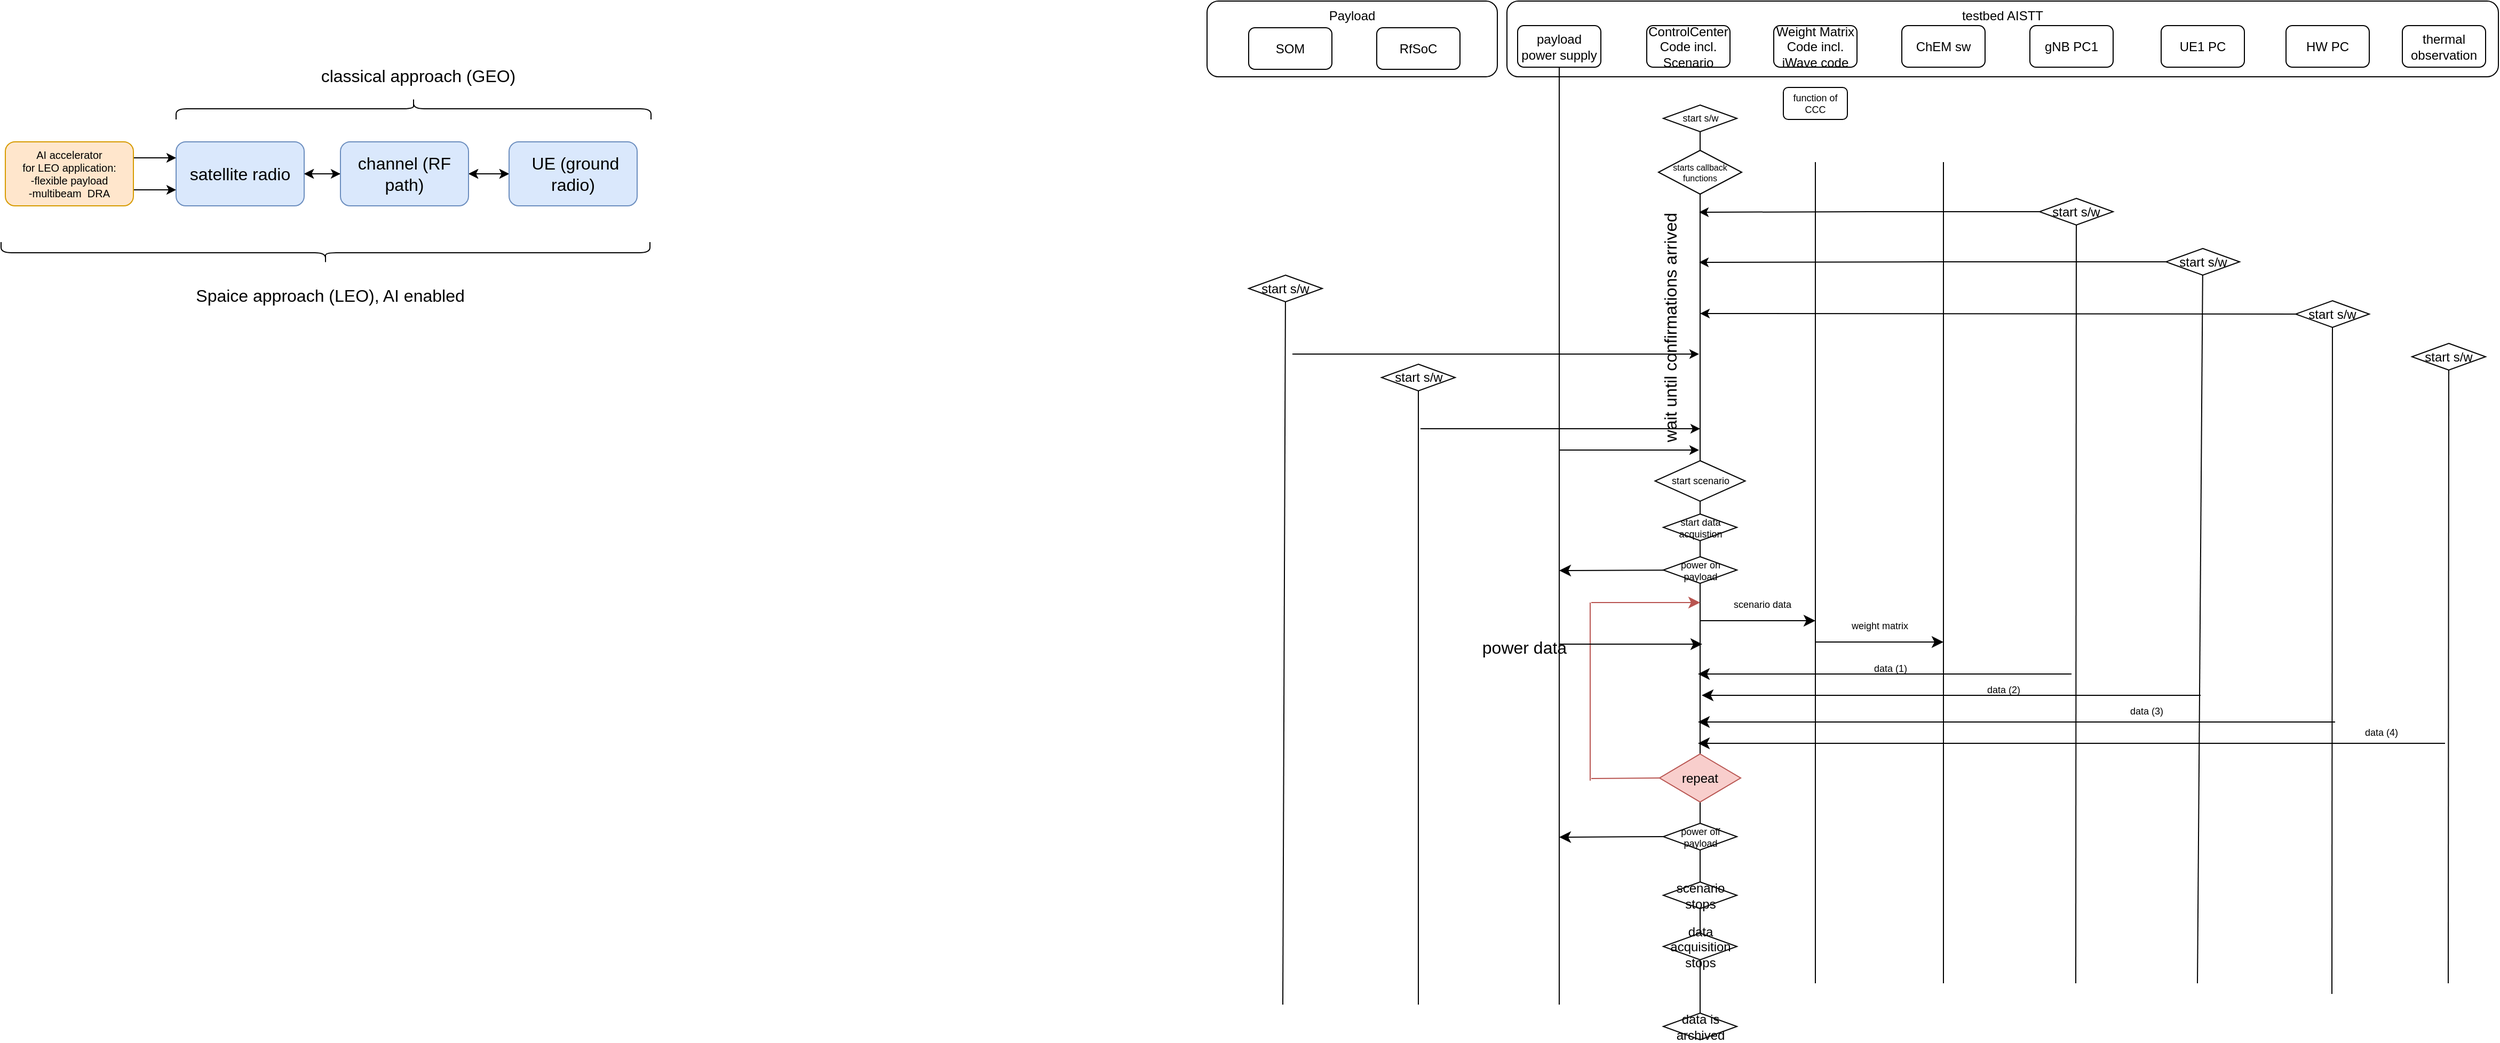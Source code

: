 <mxfile version="24.0.2" type="github">
  <diagram name="Page-1" id="akqyKi0w9UuJNH26rZH2">
    <mxGraphModel dx="1495" dy="1071" grid="0" gridSize="10" guides="1" tooltips="1" connect="1" arrows="1" fold="1" page="0" pageScale="1" pageWidth="850" pageHeight="1100" math="0" shadow="0">
      <root>
        <mxCell id="0" />
        <mxCell id="1" parent="0" />
        <mxCell id="XN0WKmRxlIbtqyMM3pOz-43" value="testbed AISTT" style="rounded=1;whiteSpace=wrap;html=1;verticalAlign=top;" vertex="1" parent="1">
          <mxGeometry x="1481" y="109" width="929" height="71" as="geometry" />
        </mxCell>
        <mxCell id="XN0WKmRxlIbtqyMM3pOz-33" value="Payload" style="rounded=1;whiteSpace=wrap;html=1;verticalAlign=top;" vertex="1" parent="1">
          <mxGeometry x="1200" y="109" width="272" height="71" as="geometry" />
        </mxCell>
        <mxCell id="f_jKXFgEopd7oYcj2sJP-1" style="edgeStyle=orthogonalEdgeStyle;rounded=0;orthogonalLoop=1;jettySize=auto;html=1;exitX=1;exitY=0.5;exitDx=0;exitDy=0;startArrow=classic;startFill=0;" parent="1" source="rtLIbUINDSShz8pWYrtB-1" target="rtLIbUINDSShz8pWYrtB-2" edge="1">
          <mxGeometry relative="1" as="geometry" />
        </mxCell>
        <mxCell id="rtLIbUINDSShz8pWYrtB-1" value="satellite radio" style="rounded=1;whiteSpace=wrap;html=1;fontSize=16;fillColor=#dae8fc;strokeColor=#6c8ebf;" parent="1" vertex="1">
          <mxGeometry x="234" y="241" width="120" height="60" as="geometry" />
        </mxCell>
        <mxCell id="f_jKXFgEopd7oYcj2sJP-2" value="" style="edgeStyle=orthogonalEdgeStyle;rounded=0;orthogonalLoop=1;jettySize=auto;html=1;" parent="1" source="rtLIbUINDSShz8pWYrtB-2" target="rtLIbUINDSShz8pWYrtB-1" edge="1">
          <mxGeometry relative="1" as="geometry" />
        </mxCell>
        <mxCell id="f_jKXFgEopd7oYcj2sJP-3" style="edgeStyle=orthogonalEdgeStyle;rounded=0;orthogonalLoop=1;jettySize=auto;html=1;exitX=1;exitY=0.5;exitDx=0;exitDy=0;entryX=0;entryY=0.5;entryDx=0;entryDy=0;startArrow=classic;startFill=0;" parent="1" source="rtLIbUINDSShz8pWYrtB-2" target="rtLIbUINDSShz8pWYrtB-3" edge="1">
          <mxGeometry relative="1" as="geometry" />
        </mxCell>
        <mxCell id="f_jKXFgEopd7oYcj2sJP-4" value="" style="edgeStyle=orthogonalEdgeStyle;rounded=0;orthogonalLoop=1;jettySize=auto;html=1;startArrow=classic;startFill=1;" parent="1" source="rtLIbUINDSShz8pWYrtB-2" target="rtLIbUINDSShz8pWYrtB-3" edge="1">
          <mxGeometry relative="1" as="geometry" />
        </mxCell>
        <mxCell id="rtLIbUINDSShz8pWYrtB-2" value="channel (RF path)" style="rounded=1;whiteSpace=wrap;html=1;fontSize=16;fillColor=#dae8fc;strokeColor=#6c8ebf;" parent="1" vertex="1">
          <mxGeometry x="388" y="241" width="120" height="60" as="geometry" />
        </mxCell>
        <mxCell id="rtLIbUINDSShz8pWYrtB-3" value="&amp;nbsp;UE (ground radio)" style="rounded=1;whiteSpace=wrap;html=1;fontSize=16;fillColor=#dae8fc;strokeColor=#6c8ebf;" parent="1" vertex="1">
          <mxGeometry x="546" y="241" width="120" height="60" as="geometry" />
        </mxCell>
        <mxCell id="f_jKXFgEopd7oYcj2sJP-5" style="edgeStyle=orthogonalEdgeStyle;rounded=0;orthogonalLoop=1;jettySize=auto;html=1;exitX=1;exitY=0.25;exitDx=0;exitDy=0;entryX=0;entryY=0.25;entryDx=0;entryDy=0;" parent="1" source="rtLIbUINDSShz8pWYrtB-4" target="rtLIbUINDSShz8pWYrtB-1" edge="1">
          <mxGeometry relative="1" as="geometry" />
        </mxCell>
        <mxCell id="f_jKXFgEopd7oYcj2sJP-6" style="edgeStyle=orthogonalEdgeStyle;rounded=0;orthogonalLoop=1;jettySize=auto;html=1;exitX=1;exitY=0.75;exitDx=0;exitDy=0;entryX=0;entryY=0.75;entryDx=0;entryDy=0;" parent="1" source="rtLIbUINDSShz8pWYrtB-4" target="rtLIbUINDSShz8pWYrtB-1" edge="1">
          <mxGeometry relative="1" as="geometry" />
        </mxCell>
        <mxCell id="rtLIbUINDSShz8pWYrtB-4" value="&lt;font style=&quot;font-size: 10px;&quot;&gt;AI accelerator&lt;br style=&quot;font-size: 10px;&quot;&gt;for LEO&lt;font style=&quot;font-size: 10px;&quot;&gt; application:&lt;/font&gt;&lt;/font&gt;&lt;font style=&quot;font-size: 10px;&quot;&gt;&lt;br style=&quot;font-size: 10px;&quot;&gt;-flexible payload&lt;/font&gt;&lt;div style=&quot;font-size: 10px;&quot;&gt;&lt;font style=&quot;font-size: 10px;&quot;&gt;-multibeam&amp;nbsp; DRA&lt;br style=&quot;font-size: 10px;&quot;&gt;&lt;/font&gt;&lt;/div&gt;" style="rounded=1;whiteSpace=wrap;html=1;fontSize=10;spacing=0;fillColor=#ffe6cc;strokeColor=#d79b00;" parent="1" vertex="1">
          <mxGeometry x="74" y="241" width="120" height="60" as="geometry" />
        </mxCell>
        <mxCell id="f_jKXFgEopd7oYcj2sJP-8" value="" style="shape=curlyBracket;whiteSpace=wrap;html=1;rounded=1;labelPosition=left;verticalLabelPosition=middle;align=right;verticalAlign=middle;rotation=90;" parent="1" vertex="1">
          <mxGeometry x="446.5" y="-12.5" width="20" height="445" as="geometry" />
        </mxCell>
        <mxCell id="f_jKXFgEopd7oYcj2sJP-9" value="" style="shape=curlyBracket;whiteSpace=wrap;html=1;rounded=1;labelPosition=left;verticalLabelPosition=middle;align=right;verticalAlign=middle;rotation=-90;" parent="1" vertex="1">
          <mxGeometry x="364" y="41" width="20" height="608" as="geometry" />
        </mxCell>
        <mxCell id="f_jKXFgEopd7oYcj2sJP-10" value="classical approach (GEO)" style="text;html=1;strokeColor=none;fillColor=none;align=center;verticalAlign=middle;whiteSpace=wrap;rounded=0;fontSize=16;" parent="1" vertex="1">
          <mxGeometry x="346" y="164" width="229.5" height="30" as="geometry" />
        </mxCell>
        <mxCell id="f_jKXFgEopd7oYcj2sJP-13" value="Spaice approach (LEO), AI enabled" style="text;html=1;strokeColor=none;fillColor=none;align=center;verticalAlign=middle;whiteSpace=wrap;rounded=0;fontSize=16;" parent="1" vertex="1">
          <mxGeometry x="234" y="370" width="289" height="30" as="geometry" />
        </mxCell>
        <mxCell id="dyPH3C41059jYyeXzHxH-2" value="" style="endArrow=none;html=1;rounded=0;" parent="1" source="dyPH3C41059jYyeXzHxH-29" edge="1">
          <mxGeometry width="50" height="50" relative="1" as="geometry">
            <mxPoint x="1657" y="738" as="sourcePoint" />
            <mxPoint x="1661" y="227" as="targetPoint" />
          </mxGeometry>
        </mxCell>
        <mxCell id="dyPH3C41059jYyeXzHxH-7" value="ControlCenter Code incl. Scenario" style="rounded=1;whiteSpace=wrap;html=1;" parent="1" vertex="1">
          <mxGeometry x="1612" y="132" width="78" height="39" as="geometry" />
        </mxCell>
        <mxCell id="dyPH3C41059jYyeXzHxH-8" value="ChEM sw" style="rounded=1;whiteSpace=wrap;html=1;" parent="1" vertex="1">
          <mxGeometry x="1851" y="132" width="78" height="39" as="geometry" />
        </mxCell>
        <mxCell id="dyPH3C41059jYyeXzHxH-9" value="gNB PC1" style="rounded=1;whiteSpace=wrap;html=1;" parent="1" vertex="1">
          <mxGeometry x="1971" y="132" width="78" height="39" as="geometry" />
        </mxCell>
        <mxCell id="dyPH3C41059jYyeXzHxH-11" value="&lt;div&gt;UE1 PC&lt;br&gt;&lt;/div&gt;" style="rounded=1;whiteSpace=wrap;html=1;" parent="1" vertex="1">
          <mxGeometry x="2094" y="132" width="78" height="39" as="geometry" />
        </mxCell>
        <mxCell id="dyPH3C41059jYyeXzHxH-13" value="HW PC" style="rounded=1;whiteSpace=wrap;html=1;" parent="1" vertex="1">
          <mxGeometry x="2211" y="132" width="78" height="39" as="geometry" />
        </mxCell>
        <mxCell id="dyPH3C41059jYyeXzHxH-15" value="" style="endArrow=none;html=1;rounded=0;" parent="1" source="dyPH3C41059jYyeXzHxH-30" target="dyPH3C41059jYyeXzHxH-14" edge="1">
          <mxGeometry width="50" height="50" relative="1" as="geometry">
            <mxPoint x="1657" y="738" as="sourcePoint" />
            <mxPoint x="1661" y="227" as="targetPoint" />
          </mxGeometry>
        </mxCell>
        <mxCell id="dyPH3C41059jYyeXzHxH-14" value="start scenario" style="rhombus;whiteSpace=wrap;html=1;fontSize=9;" parent="1" vertex="1">
          <mxGeometry x="1619.75" y="540" width="84.5" height="38" as="geometry" />
        </mxCell>
        <mxCell id="dyPH3C41059jYyeXzHxH-17" value="" style="endArrow=none;html=1;rounded=0;" parent="1" edge="1">
          <mxGeometry width="50" height="50" relative="1" as="geometry">
            <mxPoint x="1890" y="1030" as="sourcePoint" />
            <mxPoint x="1890" y="260" as="targetPoint" />
          </mxGeometry>
        </mxCell>
        <mxCell id="dyPH3C41059jYyeXzHxH-19" value="" style="endArrow=none;html=1;rounded=0;" parent="1" target="dyPH3C41059jYyeXzHxH-18" edge="1">
          <mxGeometry width="50" height="50" relative="1" as="geometry">
            <mxPoint x="2014" y="1030" as="sourcePoint" />
            <mxPoint x="2018" y="227" as="targetPoint" />
          </mxGeometry>
        </mxCell>
        <mxCell id="dyPH3C41059jYyeXzHxH-25" style="edgeStyle=orthogonalEdgeStyle;rounded=0;orthogonalLoop=1;jettySize=auto;html=1;exitX=0;exitY=0.5;exitDx=0;exitDy=0;" parent="1" source="dyPH3C41059jYyeXzHxH-18" edge="1">
          <mxGeometry relative="1" as="geometry">
            <mxPoint x="1661" y="307" as="targetPoint" />
            <Array as="points">
              <mxPoint x="1821" y="307" />
              <mxPoint x="1661" y="307" />
            </Array>
          </mxGeometry>
        </mxCell>
        <mxCell id="dyPH3C41059jYyeXzHxH-18" value="start s/w" style="rhombus;whiteSpace=wrap;html=1;" parent="1" vertex="1">
          <mxGeometry x="1980" y="294" width="69" height="25" as="geometry" />
        </mxCell>
        <mxCell id="dyPH3C41059jYyeXzHxH-21" value="" style="endArrow=none;html=1;rounded=0;" parent="1" target="dyPH3C41059jYyeXzHxH-20" edge="1">
          <mxGeometry width="50" height="50" relative="1" as="geometry">
            <mxPoint x="2128" y="1030" as="sourcePoint" />
            <mxPoint x="2132" y="227" as="targetPoint" />
          </mxGeometry>
        </mxCell>
        <mxCell id="dyPH3C41059jYyeXzHxH-26" style="edgeStyle=orthogonalEdgeStyle;rounded=0;orthogonalLoop=1;jettySize=auto;html=1;exitX=0;exitY=0.5;exitDx=0;exitDy=0;" parent="1" source="dyPH3C41059jYyeXzHxH-20" edge="1">
          <mxGeometry relative="1" as="geometry">
            <mxPoint x="1661" y="354" as="targetPoint" />
            <Array as="points">
              <mxPoint x="1881" y="354" />
              <mxPoint x="1663" y="354" />
            </Array>
          </mxGeometry>
        </mxCell>
        <mxCell id="dyPH3C41059jYyeXzHxH-20" value="start s/w" style="rhombus;whiteSpace=wrap;html=1;" parent="1" vertex="1">
          <mxGeometry x="2098.5" y="341" width="69" height="25" as="geometry" />
        </mxCell>
        <mxCell id="dyPH3C41059jYyeXzHxH-24" value="" style="endArrow=none;html=1;rounded=0;" parent="1" target="dyPH3C41059jYyeXzHxH-22" edge="1">
          <mxGeometry width="50" height="50" relative="1" as="geometry">
            <mxPoint x="2254" y="1040" as="sourcePoint" />
            <mxPoint x="2258" y="205" as="targetPoint" />
          </mxGeometry>
        </mxCell>
        <mxCell id="dyPH3C41059jYyeXzHxH-28" style="edgeStyle=orthogonalEdgeStyle;rounded=0;orthogonalLoop=1;jettySize=auto;html=1;exitX=0;exitY=0.5;exitDx=0;exitDy=0;" parent="1" source="dyPH3C41059jYyeXzHxH-22" edge="1">
          <mxGeometry relative="1" as="geometry">
            <mxPoint x="1662" y="402" as="targetPoint" />
          </mxGeometry>
        </mxCell>
        <mxCell id="dyPH3C41059jYyeXzHxH-22" value="start s/w" style="rhombus;whiteSpace=wrap;html=1;" parent="1" vertex="1">
          <mxGeometry x="2220" y="390" width="69" height="25" as="geometry" />
        </mxCell>
        <mxCell id="dyPH3C41059jYyeXzHxH-32" value="" style="endArrow=none;html=1;rounded=0;" parent="1" source="dyPH3C41059jYyeXzHxH-36" target="dyPH3C41059jYyeXzHxH-30" edge="1">
          <mxGeometry width="50" height="50" relative="1" as="geometry">
            <mxPoint x="1662" y="732" as="sourcePoint" />
            <mxPoint x="1662" y="554" as="targetPoint" />
          </mxGeometry>
        </mxCell>
        <mxCell id="dyPH3C41059jYyeXzHxH-30" value="start data acquistion" style="rhombus;whiteSpace=wrap;html=1;fontSize=9;" parent="1" vertex="1">
          <mxGeometry x="1627.5" y="590" width="69" height="25" as="geometry" />
        </mxCell>
        <mxCell id="dyPH3C41059jYyeXzHxH-35" value="" style="endArrow=none;html=1;rounded=0;" parent="1" source="dyPH3C41059jYyeXzHxH-40" target="dyPH3C41059jYyeXzHxH-33" edge="1">
          <mxGeometry width="50" height="50" relative="1" as="geometry">
            <mxPoint x="1662" y="966" as="sourcePoint" />
            <mxPoint x="1662" y="714" as="targetPoint" />
          </mxGeometry>
        </mxCell>
        <mxCell id="XN0WKmRxlIbtqyMM3pOz-11" style="edgeStyle=none;curved=1;rounded=0;orthogonalLoop=1;jettySize=auto;html=1;exitX=0;exitY=0.5;exitDx=0;exitDy=0;fontSize=12;startSize=8;endSize=8;" edge="1" parent="1" source="dyPH3C41059jYyeXzHxH-33">
          <mxGeometry relative="1" as="geometry">
            <mxPoint x="1530" y="893" as="targetPoint" />
          </mxGeometry>
        </mxCell>
        <mxCell id="dyPH3C41059jYyeXzHxH-33" value="power off payload" style="rhombus;whiteSpace=wrap;html=1;fontSize=9;" parent="1" vertex="1">
          <mxGeometry x="1627.5" y="880" width="69" height="25" as="geometry" />
        </mxCell>
        <mxCell id="dyPH3C41059jYyeXzHxH-37" value="" style="endArrow=none;html=1;rounded=0;" parent="1" source="XN0WKmRxlIbtqyMM3pOz-14" target="dyPH3C41059jYyeXzHxH-36" edge="1">
          <mxGeometry width="50" height="50" relative="1" as="geometry">
            <mxPoint x="1662" y="774" as="sourcePoint" />
            <mxPoint x="1662" y="642" as="targetPoint" />
          </mxGeometry>
        </mxCell>
        <mxCell id="XN0WKmRxlIbtqyMM3pOz-10" style="edgeStyle=none;curved=1;rounded=0;orthogonalLoop=1;jettySize=auto;html=1;fontSize=9;startSize=8;endSize=8;" edge="1" parent="1" source="dyPH3C41059jYyeXzHxH-36">
          <mxGeometry relative="1" as="geometry">
            <mxPoint x="1530" y="643" as="targetPoint" />
          </mxGeometry>
        </mxCell>
        <mxCell id="dyPH3C41059jYyeXzHxH-36" value="power on payload" style="rhombus;whiteSpace=wrap;html=1;fontSize=9;" parent="1" vertex="1">
          <mxGeometry x="1627.5" y="630" width="69" height="25" as="geometry" />
        </mxCell>
        <mxCell id="dyPH3C41059jYyeXzHxH-39" value="" style="endArrow=none;html=1;rounded=0;" parent="1" source="dyPH3C41059jYyeXzHxH-43" target="dyPH3C41059jYyeXzHxH-38" edge="1">
          <mxGeometry width="50" height="50" relative="1" as="geometry">
            <mxPoint x="1665" y="1094" as="sourcePoint" />
            <mxPoint x="1662" y="871" as="targetPoint" />
          </mxGeometry>
        </mxCell>
        <mxCell id="dyPH3C41059jYyeXzHxH-38" value="data acquisition stops" style="rhombus;whiteSpace=wrap;html=1;" parent="1" vertex="1">
          <mxGeometry x="1627.5" y="983" width="69" height="25" as="geometry" />
        </mxCell>
        <mxCell id="dyPH3C41059jYyeXzHxH-41" value="" style="endArrow=none;html=1;rounded=0;" parent="1" source="dyPH3C41059jYyeXzHxH-38" target="dyPH3C41059jYyeXzHxH-40" edge="1">
          <mxGeometry width="50" height="50" relative="1" as="geometry">
            <mxPoint x="1664" y="1019" as="sourcePoint" />
            <mxPoint x="1662" y="871" as="targetPoint" />
          </mxGeometry>
        </mxCell>
        <mxCell id="dyPH3C41059jYyeXzHxH-40" value="scenario stops" style="rhombus;whiteSpace=wrap;html=1;" parent="1" vertex="1">
          <mxGeometry x="1627.5" y="935" width="69" height="25" as="geometry" />
        </mxCell>
        <mxCell id="dyPH3C41059jYyeXzHxH-42" value="" style="endArrow=none;html=1;rounded=0;" parent="1" source="dyPH3C41059jYyeXzHxH-14" target="dyPH3C41059jYyeXzHxH-29" edge="1">
          <mxGeometry width="50" height="50" relative="1" as="geometry">
            <mxPoint x="1662" y="529" as="sourcePoint" />
            <mxPoint x="1661" y="227" as="targetPoint" />
          </mxGeometry>
        </mxCell>
        <mxCell id="dyPH3C41059jYyeXzHxH-29" value="start s/w" style="rhombus;whiteSpace=wrap;html=1;fontSize=9;" parent="1" vertex="1">
          <mxGeometry x="1627.5" y="206.5" width="69" height="25" as="geometry" />
        </mxCell>
        <mxCell id="dyPH3C41059jYyeXzHxH-43" value="data is archived" style="rhombus;whiteSpace=wrap;html=1;" parent="1" vertex="1">
          <mxGeometry x="1627.5" y="1058" width="69" height="25" as="geometry" />
        </mxCell>
        <mxCell id="cFXwHNUh8NjnOuUYUcD7-1" value="" style="endArrow=classic;html=1;rounded=0;fontSize=12;startSize=8;endSize=8;curved=1;" parent="1" edge="1">
          <mxGeometry width="50" height="50" relative="1" as="geometry">
            <mxPoint x="1662" y="690" as="sourcePoint" />
            <mxPoint x="1770" y="690" as="targetPoint" />
          </mxGeometry>
        </mxCell>
        <mxCell id="cFXwHNUh8NjnOuUYUcD7-3" value="Weight Matrix Code incl. iWave code" style="rounded=1;whiteSpace=wrap;html=1;" parent="1" vertex="1">
          <mxGeometry x="1731" y="132" width="78" height="39" as="geometry" />
        </mxCell>
        <mxCell id="cFXwHNUh8NjnOuUYUcD7-4" value="" style="endArrow=none;html=1;rounded=0;" parent="1" edge="1">
          <mxGeometry width="50" height="50" relative="1" as="geometry">
            <mxPoint x="1770" y="1030" as="sourcePoint" />
            <mxPoint x="1770" y="260" as="targetPoint" />
          </mxGeometry>
        </mxCell>
        <mxCell id="cFXwHNUh8NjnOuUYUcD7-9" value="scenario data" style="text;html=1;strokeColor=none;fillColor=none;align=center;verticalAlign=middle;whiteSpace=wrap;rounded=0;fontSize=9;" parent="1" vertex="1">
          <mxGeometry x="1670" y="660" width="101" height="30" as="geometry" />
        </mxCell>
        <mxCell id="cFXwHNUh8NjnOuUYUcD7-10" value="" style="endArrow=classic;html=1;rounded=0;fontSize=12;startSize=8;endSize=8;curved=1;" parent="1" edge="1">
          <mxGeometry width="50" height="50" relative="1" as="geometry">
            <mxPoint x="1770" y="710" as="sourcePoint" />
            <mxPoint x="1890" y="710" as="targetPoint" />
          </mxGeometry>
        </mxCell>
        <mxCell id="XN0WKmRxlIbtqyMM3pOz-1" value="wait until confirmations arrived" style="text;html=1;align=center;verticalAlign=middle;whiteSpace=wrap;rounded=0;fontSize=16;rotation=-90;" vertex="1" parent="1">
          <mxGeometry x="1515" y="400" width="238" height="30" as="geometry" />
        </mxCell>
        <mxCell id="XN0WKmRxlIbtqyMM3pOz-5" value="starts callback functions" style="rhombus;whiteSpace=wrap;html=1;fontSize=8;" vertex="1" parent="1">
          <mxGeometry x="1623" y="249" width="78" height="41" as="geometry" />
        </mxCell>
        <mxCell id="XN0WKmRxlIbtqyMM3pOz-6" value="weight matrix" style="text;html=1;strokeColor=none;fillColor=none;align=center;verticalAlign=middle;whiteSpace=wrap;rounded=0;fontSize=9;" vertex="1" parent="1">
          <mxGeometry x="1780" y="680" width="101" height="30" as="geometry" />
        </mxCell>
        <mxCell id="XN0WKmRxlIbtqyMM3pOz-8" value="payload power supply" style="rounded=1;whiteSpace=wrap;html=1;" vertex="1" parent="1">
          <mxGeometry x="1491" y="132" width="78" height="39" as="geometry" />
        </mxCell>
        <mxCell id="XN0WKmRxlIbtqyMM3pOz-9" value="" style="endArrow=none;html=1;rounded=0;entryX=0.5;entryY=1;entryDx=0;entryDy=0;" edge="1" parent="1" target="XN0WKmRxlIbtqyMM3pOz-8">
          <mxGeometry width="50" height="50" relative="1" as="geometry">
            <mxPoint x="1530" y="1050" as="sourcePoint" />
            <mxPoint x="1499.489" y="453.996" as="targetPoint" />
          </mxGeometry>
        </mxCell>
        <mxCell id="XN0WKmRxlIbtqyMM3pOz-16" value="" style="endArrow=none;html=1;rounded=0;" edge="1" parent="1" source="dyPH3C41059jYyeXzHxH-33" target="XN0WKmRxlIbtqyMM3pOz-14">
          <mxGeometry width="50" height="50" relative="1" as="geometry">
            <mxPoint x="1662" y="861" as="sourcePoint" />
            <mxPoint x="1662" y="723" as="targetPoint" />
          </mxGeometry>
        </mxCell>
        <mxCell id="XN0WKmRxlIbtqyMM3pOz-17" style="edgeStyle=none;curved=1;rounded=0;orthogonalLoop=1;jettySize=auto;html=1;exitX=0;exitY=0.5;exitDx=0;exitDy=0;fontSize=9;startSize=8;endSize=8;endArrow=none;endFill=0;fillColor=#f8cecc;strokeColor=#b85450;" edge="1" parent="1" source="XN0WKmRxlIbtqyMM3pOz-14">
          <mxGeometry relative="1" as="geometry">
            <mxPoint x="1560" y="838" as="targetPoint" />
          </mxGeometry>
        </mxCell>
        <mxCell id="XN0WKmRxlIbtqyMM3pOz-14" value="repeat" style="rhombus;whiteSpace=wrap;html=1;fillColor=#f8cecc;strokeColor=#b85450;" vertex="1" parent="1">
          <mxGeometry x="1624" y="815" width="76" height="45" as="geometry" />
        </mxCell>
        <mxCell id="XN0WKmRxlIbtqyMM3pOz-18" value="" style="endArrow=none;html=1;rounded=0;fontSize=12;startSize=8;endSize=8;curved=1;endFill=0;fillColor=#f8cecc;strokeColor=#b85450;" edge="1" parent="1">
          <mxGeometry width="50" height="50" relative="1" as="geometry">
            <mxPoint x="1559" y="840" as="sourcePoint" />
            <mxPoint x="1559" y="673" as="targetPoint" />
          </mxGeometry>
        </mxCell>
        <mxCell id="XN0WKmRxlIbtqyMM3pOz-19" value="" style="endArrow=classic;html=1;rounded=0;fontSize=12;startSize=8;endSize=8;curved=1;fillColor=#f8cecc;strokeColor=#b85450;" edge="1" parent="1">
          <mxGeometry width="50" height="50" relative="1" as="geometry">
            <mxPoint x="1560" y="673" as="sourcePoint" />
            <mxPoint x="1662" y="673" as="targetPoint" />
          </mxGeometry>
        </mxCell>
        <mxCell id="XN0WKmRxlIbtqyMM3pOz-20" value="" style="endArrow=classic;html=1;rounded=0;fontSize=12;startSize=8;endSize=8;curved=1;" edge="1" parent="1">
          <mxGeometry width="50" height="50" relative="1" as="geometry">
            <mxPoint x="1530" y="712" as="sourcePoint" />
            <mxPoint x="1664" y="712" as="targetPoint" />
          </mxGeometry>
        </mxCell>
        <mxCell id="XN0WKmRxlIbtqyMM3pOz-21" value="data (1)" style="text;html=1;strokeColor=none;fillColor=none;align=center;verticalAlign=middle;whiteSpace=wrap;rounded=0;fontSize=9;" vertex="1" parent="1">
          <mxGeometry x="1790" y="720" width="101" height="30" as="geometry" />
        </mxCell>
        <mxCell id="XN0WKmRxlIbtqyMM3pOz-23" style="edgeStyle=none;curved=1;rounded=0;orthogonalLoop=1;jettySize=auto;html=1;fontSize=12;startSize=8;endSize=8;" edge="1" parent="1">
          <mxGeometry relative="1" as="geometry">
            <mxPoint x="1660" y="740" as="targetPoint" />
            <mxPoint x="2010" y="740" as="sourcePoint" />
          </mxGeometry>
        </mxCell>
        <mxCell id="XN0WKmRxlIbtqyMM3pOz-26" value="SOM" style="rounded=1;whiteSpace=wrap;html=1;" vertex="1" parent="1">
          <mxGeometry x="1239" y="134" width="78" height="39" as="geometry" />
        </mxCell>
        <mxCell id="XN0WKmRxlIbtqyMM3pOz-27" value="" style="endArrow=none;html=1;rounded=0;" edge="1" parent="1" target="XN0WKmRxlIbtqyMM3pOz-28">
          <mxGeometry width="50" height="50" relative="1" as="geometry">
            <mxPoint x="1271" y="1050" as="sourcePoint" />
            <mxPoint x="1275" y="138" as="targetPoint" />
          </mxGeometry>
        </mxCell>
        <mxCell id="XN0WKmRxlIbtqyMM3pOz-28" value="start s/w" style="rhombus;whiteSpace=wrap;html=1;" vertex="1" parent="1">
          <mxGeometry x="1239" y="366" width="69" height="25" as="geometry" />
        </mxCell>
        <mxCell id="XN0WKmRxlIbtqyMM3pOz-30" value="RfSoC" style="rounded=1;whiteSpace=wrap;html=1;" vertex="1" parent="1">
          <mxGeometry x="1359" y="134" width="78" height="39" as="geometry" />
        </mxCell>
        <mxCell id="XN0WKmRxlIbtqyMM3pOz-31" value="" style="endArrow=none;html=1;rounded=0;" edge="1" parent="1" target="XN0WKmRxlIbtqyMM3pOz-32">
          <mxGeometry width="50" height="50" relative="1" as="geometry">
            <mxPoint x="1398" y="1050" as="sourcePoint" />
            <mxPoint x="1401.5" y="186.5" as="targetPoint" />
          </mxGeometry>
        </mxCell>
        <mxCell id="XN0WKmRxlIbtqyMM3pOz-32" value="start s/w" style="rhombus;whiteSpace=wrap;html=1;" vertex="1" parent="1">
          <mxGeometry x="1363.5" y="449.5" width="69" height="25" as="geometry" />
        </mxCell>
        <mxCell id="XN0WKmRxlIbtqyMM3pOz-35" style="edgeStyle=orthogonalEdgeStyle;rounded=0;orthogonalLoop=1;jettySize=auto;html=1;" edge="1" parent="1">
          <mxGeometry relative="1" as="geometry">
            <mxPoint x="1661" y="440" as="targetPoint" />
            <mxPoint x="1280" y="440" as="sourcePoint" />
          </mxGeometry>
        </mxCell>
        <mxCell id="XN0WKmRxlIbtqyMM3pOz-36" style="edgeStyle=orthogonalEdgeStyle;rounded=0;orthogonalLoop=1;jettySize=auto;html=1;" edge="1" parent="1">
          <mxGeometry relative="1" as="geometry">
            <mxPoint x="1662" y="510" as="targetPoint" />
            <mxPoint x="1400" y="510" as="sourcePoint" />
            <Array as="points">
              <mxPoint x="1662" y="510" />
            </Array>
          </mxGeometry>
        </mxCell>
        <mxCell id="XN0WKmRxlIbtqyMM3pOz-38" style="edgeStyle=none;curved=1;rounded=0;orthogonalLoop=1;jettySize=auto;html=1;fontSize=12;startSize=8;endSize=8;" edge="1" parent="1">
          <mxGeometry relative="1" as="geometry">
            <mxPoint x="1663.5" y="760" as="targetPoint" />
            <mxPoint x="2131" y="760" as="sourcePoint" />
          </mxGeometry>
        </mxCell>
        <mxCell id="XN0WKmRxlIbtqyMM3pOz-39" style="edgeStyle=none;curved=1;rounded=0;orthogonalLoop=1;jettySize=auto;html=1;fontSize=12;startSize=8;endSize=8;" edge="1" parent="1">
          <mxGeometry relative="1" as="geometry">
            <mxPoint x="1660" y="785" as="targetPoint" />
            <mxPoint x="2257" y="785" as="sourcePoint" />
          </mxGeometry>
        </mxCell>
        <mxCell id="XN0WKmRxlIbtqyMM3pOz-41" style="edgeStyle=orthogonalEdgeStyle;rounded=0;orthogonalLoop=1;jettySize=auto;html=1;" edge="1" parent="1">
          <mxGeometry relative="1" as="geometry">
            <mxPoint x="1661" y="530" as="targetPoint" />
            <mxPoint x="1530" y="530" as="sourcePoint" />
            <Array as="points">
              <mxPoint x="1661" y="530" />
            </Array>
          </mxGeometry>
        </mxCell>
        <mxCell id="XN0WKmRxlIbtqyMM3pOz-42" value="function of CCC" style="rounded=1;whiteSpace=wrap;html=1;fontSize=9;" vertex="1" parent="1">
          <mxGeometry x="1740" y="190" width="60" height="30" as="geometry" />
        </mxCell>
        <mxCell id="XN0WKmRxlIbtqyMM3pOz-44" value="thermal observation" style="rounded=1;whiteSpace=wrap;html=1;" vertex="1" parent="1">
          <mxGeometry x="2320" y="132" width="78" height="39" as="geometry" />
        </mxCell>
        <mxCell id="XN0WKmRxlIbtqyMM3pOz-45" value="power data" style="text;html=1;strokeColor=none;fillColor=none;align=center;verticalAlign=middle;whiteSpace=wrap;rounded=0;fontSize=16;" vertex="1" parent="1">
          <mxGeometry x="1447" y="700" width="101" height="30" as="geometry" />
        </mxCell>
        <mxCell id="XN0WKmRxlIbtqyMM3pOz-46" value="data (3)" style="text;html=1;strokeColor=none;fillColor=none;align=center;verticalAlign=middle;whiteSpace=wrap;rounded=0;fontSize=9;" vertex="1" parent="1">
          <mxGeometry x="2030" y="760" width="101" height="30" as="geometry" />
        </mxCell>
        <mxCell id="XN0WKmRxlIbtqyMM3pOz-48" value="data (2)" style="text;html=1;strokeColor=none;fillColor=none;align=center;verticalAlign=middle;whiteSpace=wrap;rounded=0;fontSize=9;" vertex="1" parent="1">
          <mxGeometry x="1896" y="740" width="101" height="30" as="geometry" />
        </mxCell>
        <mxCell id="XN0WKmRxlIbtqyMM3pOz-49" value="" style="endArrow=none;html=1;rounded=0;" edge="1" parent="1" target="XN0WKmRxlIbtqyMM3pOz-50">
          <mxGeometry width="50" height="50" relative="1" as="geometry">
            <mxPoint x="2363" y="1030" as="sourcePoint" />
            <mxPoint x="2367" y="245" as="targetPoint" />
          </mxGeometry>
        </mxCell>
        <mxCell id="XN0WKmRxlIbtqyMM3pOz-50" value="start s/w" style="rhombus;whiteSpace=wrap;html=1;" vertex="1" parent="1">
          <mxGeometry x="2329" y="430" width="69" height="25" as="geometry" />
        </mxCell>
        <mxCell id="XN0WKmRxlIbtqyMM3pOz-51" style="edgeStyle=none;curved=1;rounded=0;orthogonalLoop=1;jettySize=auto;html=1;fontSize=12;startSize=8;endSize=8;" edge="1" parent="1">
          <mxGeometry relative="1" as="geometry">
            <mxPoint x="1660" y="805" as="targetPoint" />
            <mxPoint x="2360" y="805" as="sourcePoint" />
          </mxGeometry>
        </mxCell>
        <mxCell id="XN0WKmRxlIbtqyMM3pOz-52" value="data (4)" style="text;html=1;strokeColor=none;fillColor=none;align=center;verticalAlign=middle;whiteSpace=wrap;rounded=0;fontSize=9;" vertex="1" parent="1">
          <mxGeometry x="2250" y="780" width="101" height="30" as="geometry" />
        </mxCell>
      </root>
    </mxGraphModel>
  </diagram>
</mxfile>
